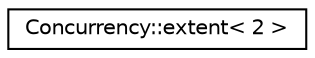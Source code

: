 digraph "Graphical Class Hierarchy"
{
  edge [fontname="Helvetica",fontsize="10",labelfontname="Helvetica",labelfontsize="10"];
  node [fontname="Helvetica",fontsize="10",shape=record];
  rankdir="LR";
  Node1 [label="Concurrency::extent\< 2 \>",height=0.2,width=0.4,color="black", fillcolor="white", style="filled",URL="$classConcurrency_1_1extent.html"];
}
